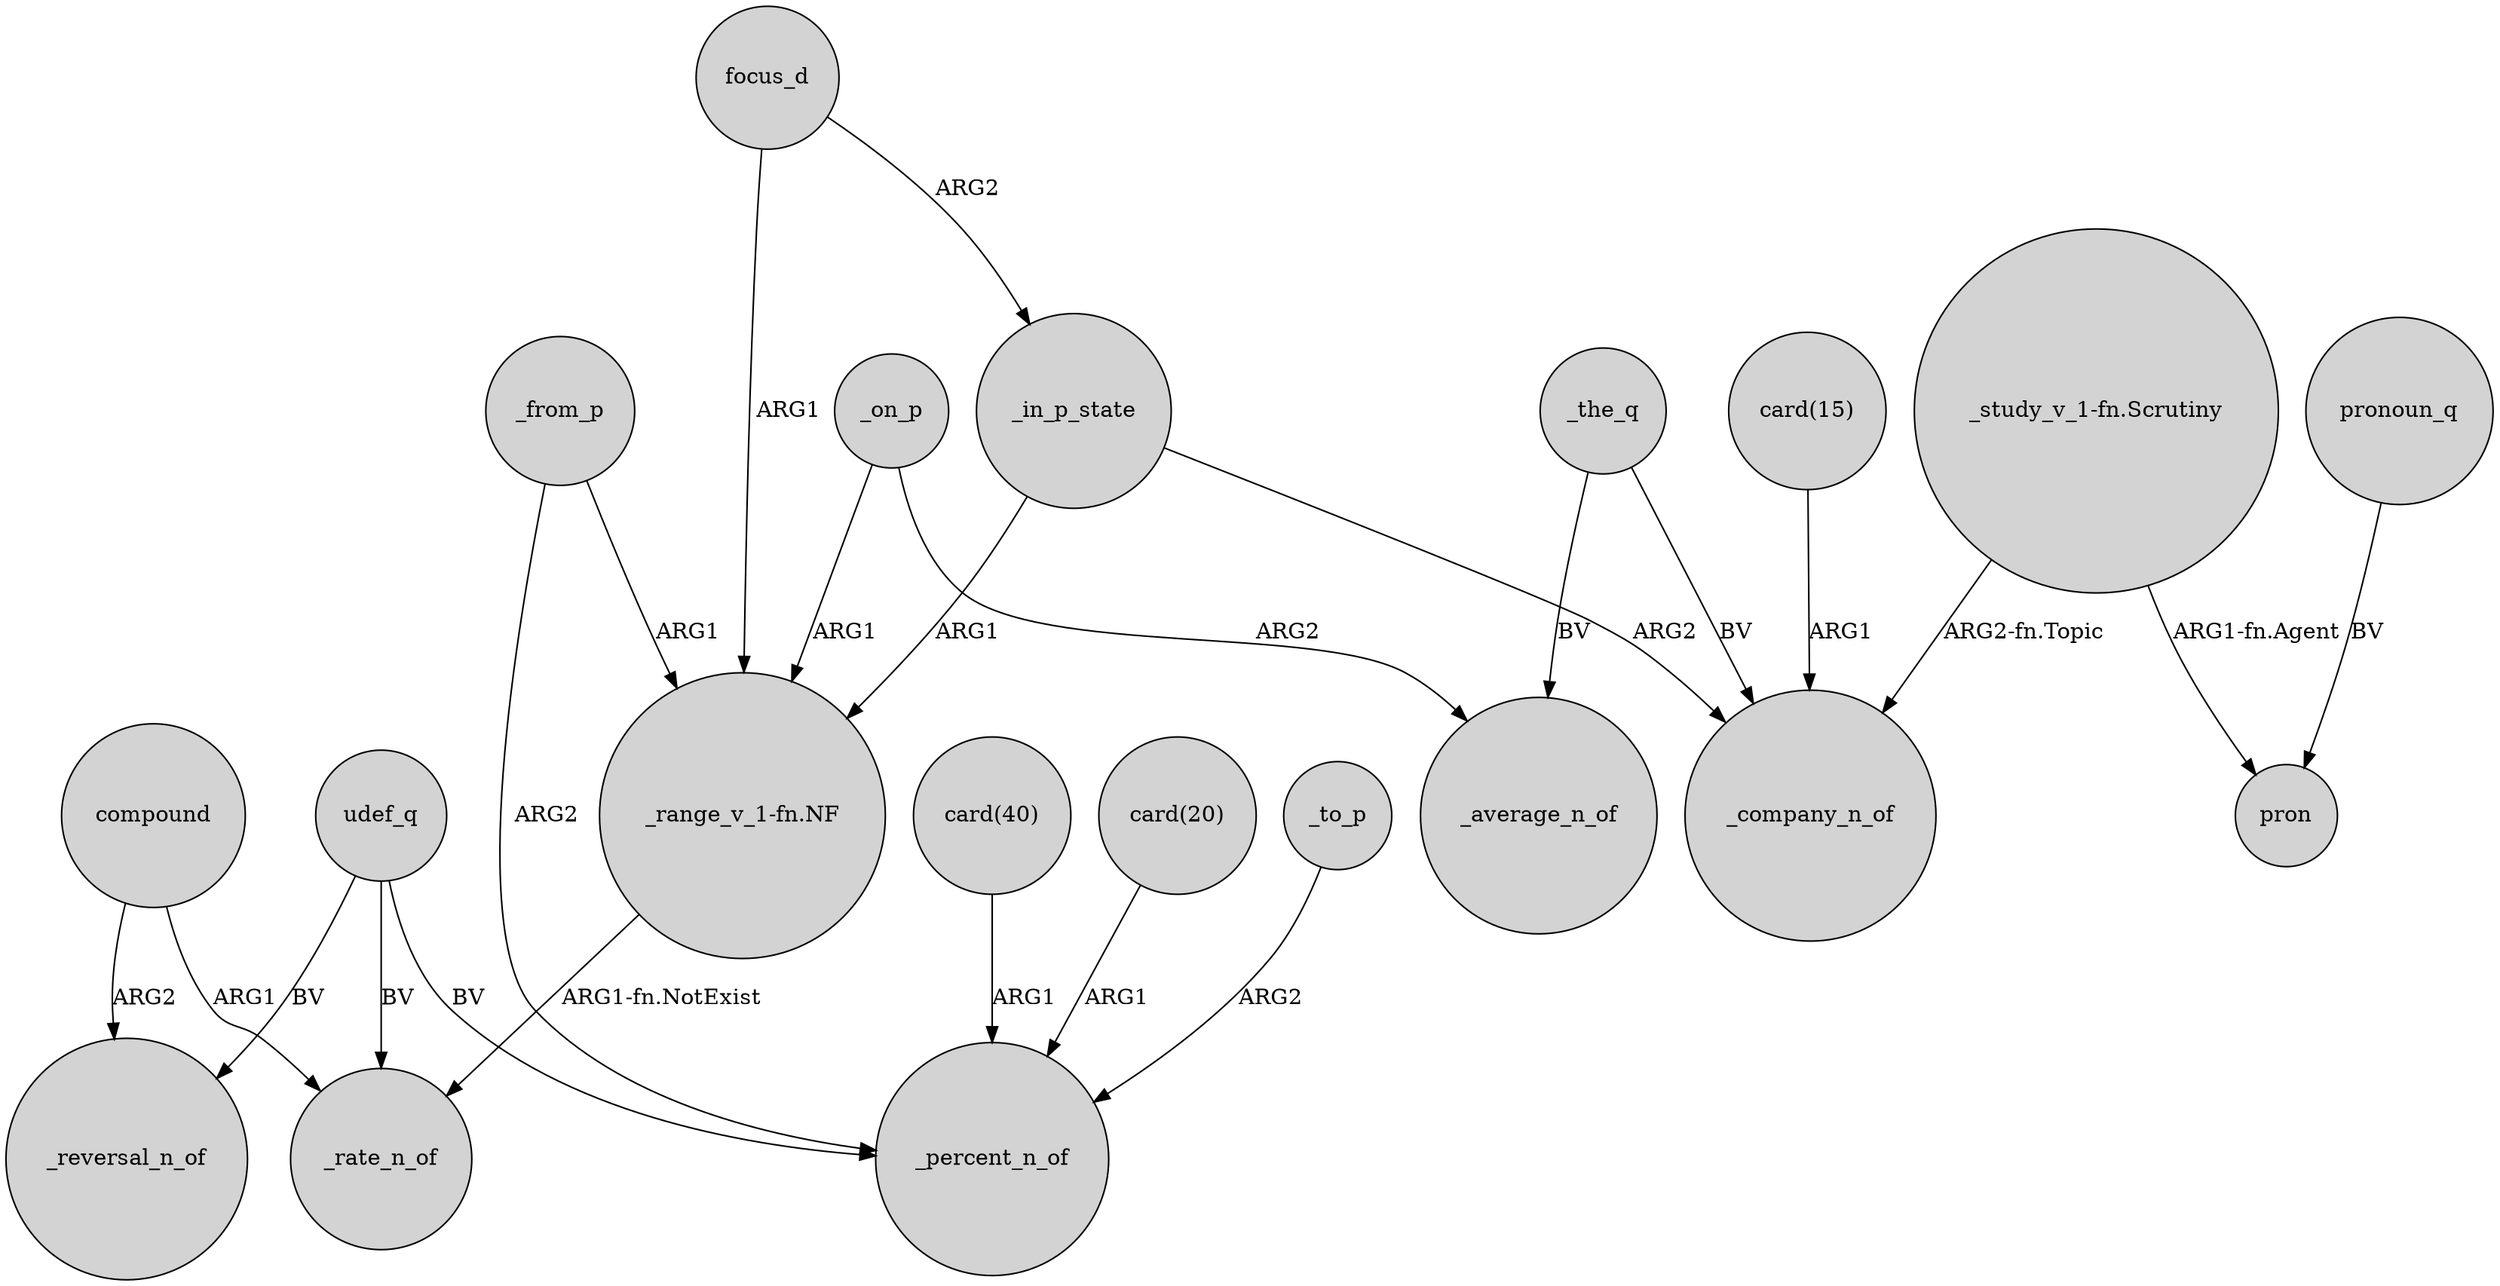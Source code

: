 digraph {
	node [shape=circle style=filled]
	_on_p -> "_range_v_1-fn.NF" [label=ARG1]
	udef_q -> _reversal_n_of [label=BV]
	"card(40)" -> _percent_n_of [label=ARG1]
	focus_d -> _in_p_state [label=ARG2]
	compound -> _rate_n_of [label=ARG1]
	"_study_v_1-fn.Scrutiny" -> _company_n_of [label="ARG2-fn.Topic"]
	udef_q -> _rate_n_of [label=BV]
	_the_q -> _company_n_of [label=BV]
	pronoun_q -> pron [label=BV]
	compound -> _reversal_n_of [label=ARG2]
	focus_d -> "_range_v_1-fn.NF" [label=ARG1]
	_the_q -> _average_n_of [label=BV]
	"_study_v_1-fn.Scrutiny" -> pron [label="ARG1-fn.Agent"]
	"card(20)" -> _percent_n_of [label=ARG1]
	_to_p -> _percent_n_of [label=ARG2]
	_in_p_state -> _company_n_of [label=ARG2]
	"_range_v_1-fn.NF" -> _rate_n_of [label="ARG1-fn.NotExist"]
	_from_p -> _percent_n_of [label=ARG2]
	udef_q -> _percent_n_of [label=BV]
	_in_p_state -> "_range_v_1-fn.NF" [label=ARG1]
	_from_p -> "_range_v_1-fn.NF" [label=ARG1]
	_on_p -> _average_n_of [label=ARG2]
	"card(15)" -> _company_n_of [label=ARG1]
}
